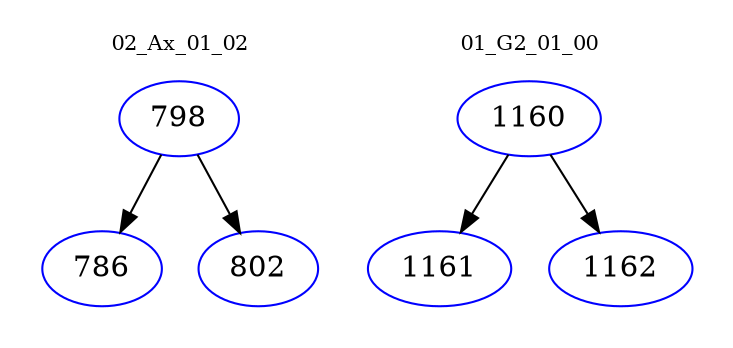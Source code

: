 digraph{
subgraph cluster_0 {
color = white
label = "02_Ax_01_02";
fontsize=10;
T0_798 [label="798", color="blue"]
T0_798 -> T0_786 [color="black"]
T0_786 [label="786", color="blue"]
T0_798 -> T0_802 [color="black"]
T0_802 [label="802", color="blue"]
}
subgraph cluster_1 {
color = white
label = "01_G2_01_00";
fontsize=10;
T1_1160 [label="1160", color="blue"]
T1_1160 -> T1_1161 [color="black"]
T1_1161 [label="1161", color="blue"]
T1_1160 -> T1_1162 [color="black"]
T1_1162 [label="1162", color="blue"]
}
}
